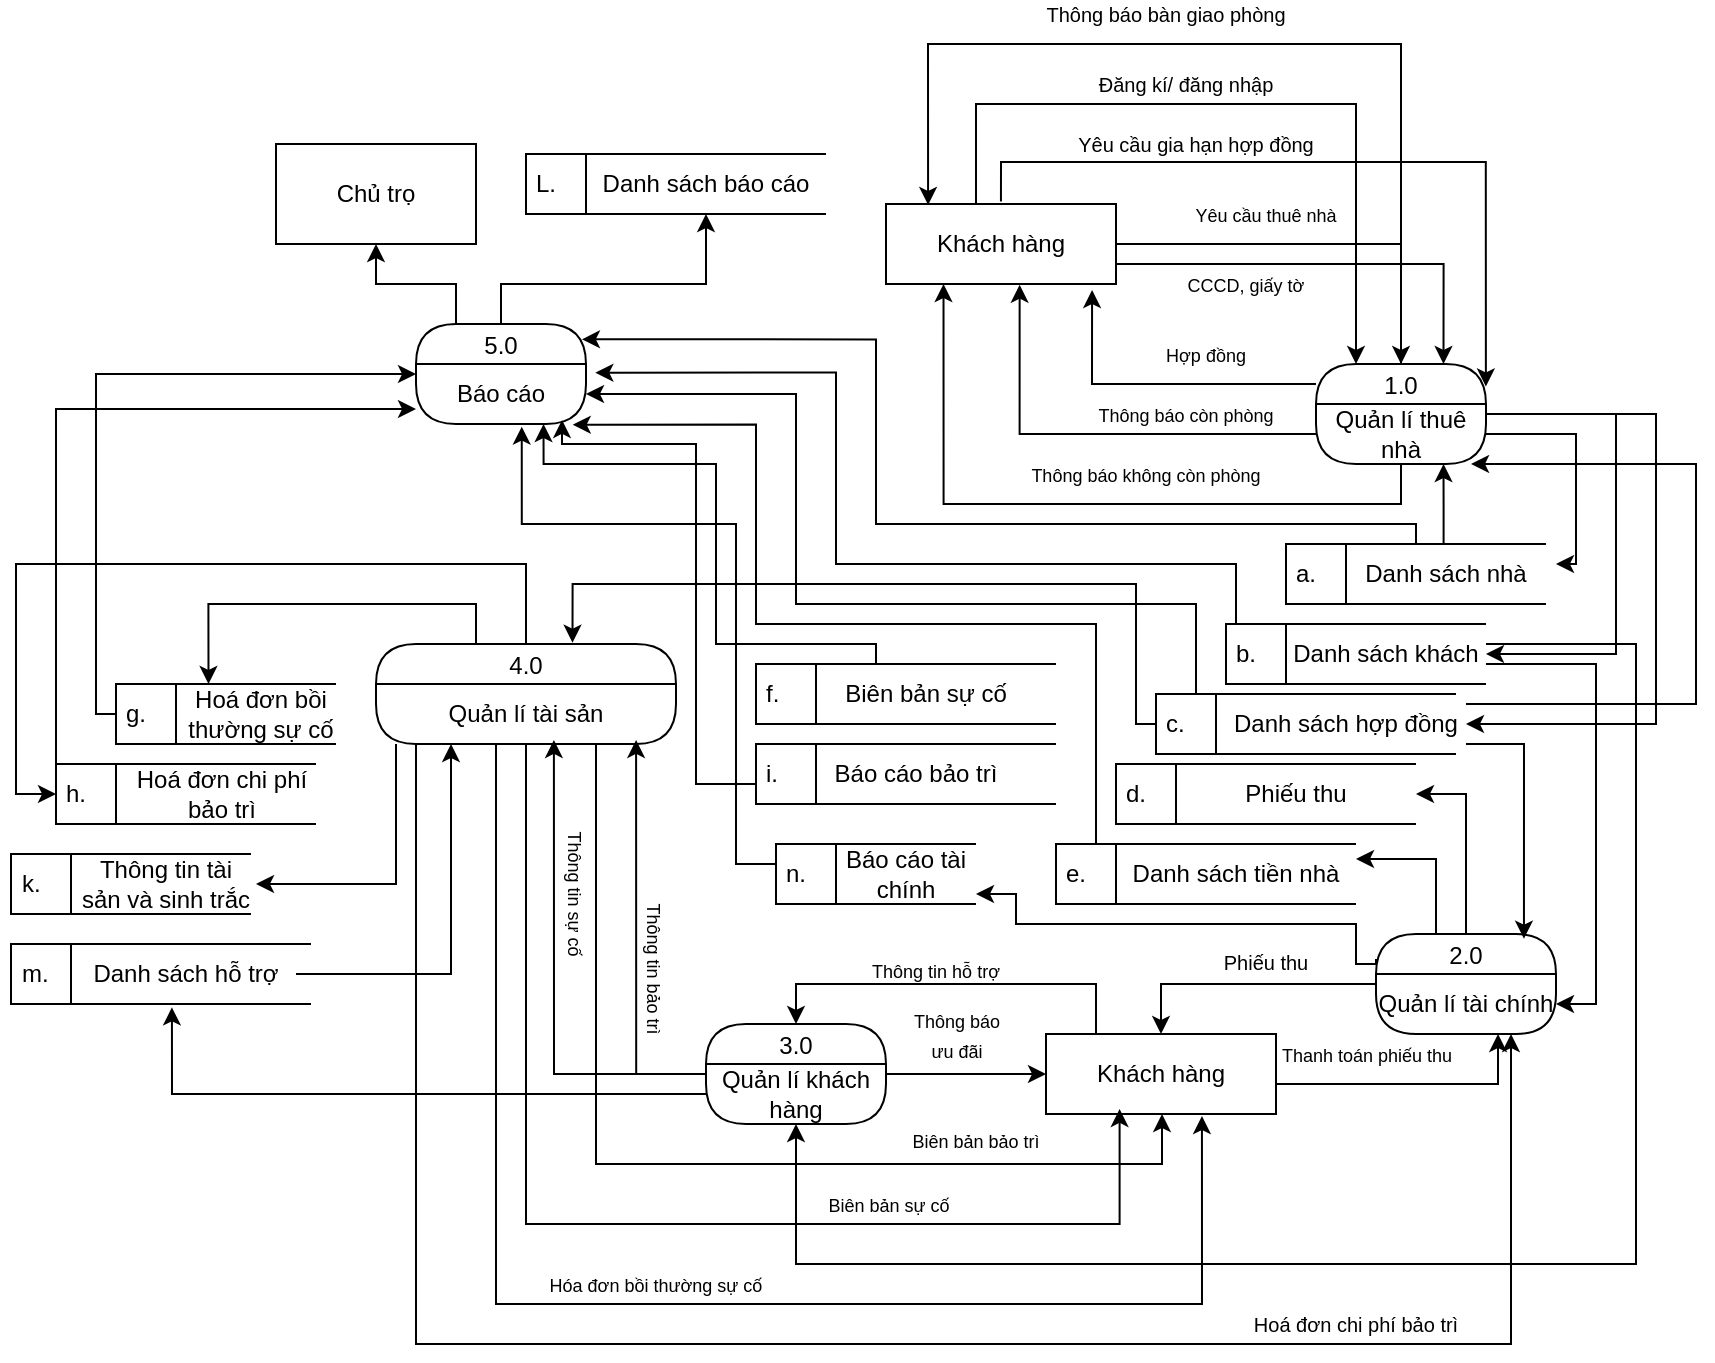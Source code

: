 <mxfile version="24.7.6">
  <diagram name="Page-1" id="V_YeHFoTBKTuIHgPI9a_">
    <mxGraphModel dx="1882" dy="501" grid="1" gridSize="10" guides="1" tooltips="1" connect="1" arrows="1" fold="1" page="1" pageScale="1" pageWidth="850" pageHeight="1100" math="0" shadow="0">
      <root>
        <mxCell id="0" />
        <mxCell id="1" parent="0" />
        <mxCell id="1aZD1OsogRXmvRE20P_B-30" style="edgeStyle=orthogonalEdgeStyle;rounded=0;orthogonalLoop=1;jettySize=auto;html=1;" parent="1" source="1aZD1OsogRXmvRE20P_B-1" target="1aZD1OsogRXmvRE20P_B-4" edge="1">
          <mxGeometry relative="1" as="geometry" />
        </mxCell>
        <mxCell id="1aZD1OsogRXmvRE20P_B-38" style="edgeStyle=orthogonalEdgeStyle;rounded=0;orthogonalLoop=1;jettySize=auto;html=1;entryX=0.75;entryY=0;entryDx=0;entryDy=0;" parent="1" source="1aZD1OsogRXmvRE20P_B-1" target="1aZD1OsogRXmvRE20P_B-4" edge="1">
          <mxGeometry relative="1" as="geometry">
            <Array as="points">
              <mxPoint x="644" y="270" />
            </Array>
          </mxGeometry>
        </mxCell>
        <mxCell id="yD9X1X1SuLmKjkcs-DvC-9" style="edgeStyle=orthogonalEdgeStyle;rounded=0;orthogonalLoop=1;jettySize=auto;html=1;entryX=1;entryY=0.25;entryDx=0;entryDy=0;" parent="1" edge="1">
          <mxGeometry relative="1" as="geometry">
            <mxPoint x="422.469" y="238.71" as="sourcePoint" />
            <mxPoint x="664.94" y="331.21" as="targetPoint" />
            <Array as="points">
              <mxPoint x="423" y="219" />
              <mxPoint x="665" y="219" />
            </Array>
          </mxGeometry>
        </mxCell>
        <mxCell id="Y49ICn9soL3mUIKn1PIk-4" style="edgeStyle=orthogonalEdgeStyle;rounded=0;orthogonalLoop=1;jettySize=auto;html=1;" parent="1" source="1aZD1OsogRXmvRE20P_B-1" target="1aZD1OsogRXmvRE20P_B-4" edge="1">
          <mxGeometry relative="1" as="geometry">
            <Array as="points">
              <mxPoint x="410" y="190" />
              <mxPoint x="600" y="190" />
            </Array>
          </mxGeometry>
        </mxCell>
        <mxCell id="1aZD1OsogRXmvRE20P_B-1" value="Khách hàng" style="rounded=0;whiteSpace=wrap;html=1;" parent="1" vertex="1">
          <mxGeometry x="365" y="240" width="115" height="40" as="geometry" />
        </mxCell>
        <mxCell id="1aZD1OsogRXmvRE20P_B-2" value="Chủ trọ" style="rounded=0;whiteSpace=wrap;html=1;" parent="1" vertex="1">
          <mxGeometry x="60" y="210" width="100" height="50" as="geometry" />
        </mxCell>
        <mxCell id="1aZD1OsogRXmvRE20P_B-56" style="edgeStyle=orthogonalEdgeStyle;rounded=0;orthogonalLoop=1;jettySize=auto;html=1;entryX=1;entryY=0.5;entryDx=0;entryDy=0;" parent="1" source="1aZD1OsogRXmvRE20P_B-4" target="1aZD1OsogRXmvRE20P_B-50" edge="1">
          <mxGeometry relative="1" as="geometry">
            <Array as="points">
              <mxPoint x="730" y="345" />
              <mxPoint x="730" y="465" />
            </Array>
          </mxGeometry>
        </mxCell>
        <mxCell id="1aZD1OsogRXmvRE20P_B-58" style="edgeStyle=orthogonalEdgeStyle;rounded=0;orthogonalLoop=1;jettySize=auto;html=1;entryX=1;entryY=0.5;entryDx=0;entryDy=0;" parent="1" source="1aZD1OsogRXmvRE20P_B-4" target="1aZD1OsogRXmvRE20P_B-52" edge="1">
          <mxGeometry relative="1" as="geometry">
            <Array as="points">
              <mxPoint x="750" y="345" />
              <mxPoint x="750" y="500" />
            </Array>
          </mxGeometry>
        </mxCell>
        <mxCell id="1aZD1OsogRXmvRE20P_B-4" value="1.0" style="swimlane;fontStyle=0;childLayout=stackLayout;horizontal=1;startSize=20;fillColor=#ffffff;horizontalStack=0;resizeParent=1;resizeParentMax=0;resizeLast=0;collapsible=0;marginBottom=0;swimlaneFillColor=#ffffff;rounded=1;glass=0;arcSize=50;" parent="1" vertex="1">
          <mxGeometry x="580" y="320" width="85" height="50" as="geometry" />
        </mxCell>
        <mxCell id="1aZD1OsogRXmvRE20P_B-12" value="Quản lí thuê nhà" style="text;html=1;align=center;verticalAlign=middle;whiteSpace=wrap;rounded=0;" parent="1aZD1OsogRXmvRE20P_B-4" vertex="1">
          <mxGeometry y="20" width="85" height="30" as="geometry" />
        </mxCell>
        <mxCell id="Y49ICn9soL3mUIKn1PIk-7" style="edgeStyle=orthogonalEdgeStyle;rounded=0;orthogonalLoop=1;jettySize=auto;html=1;entryX=0.75;entryY=1;entryDx=0;entryDy=0;" parent="1" source="1aZD1OsogRXmvRE20P_B-13" target="1aZD1OsogRXmvRE20P_B-24" edge="1">
          <mxGeometry relative="1" as="geometry">
            <Array as="points">
              <mxPoint x="130" y="810" />
              <mxPoint x="678" y="810" />
            </Array>
          </mxGeometry>
        </mxCell>
        <mxCell id="Y49ICn9soL3mUIKn1PIk-43" style="edgeStyle=orthogonalEdgeStyle;rounded=0;orthogonalLoop=1;jettySize=auto;html=1;entryX=0.25;entryY=0;entryDx=0;entryDy=0;" parent="1" source="1aZD1OsogRXmvRE20P_B-13" target="yD9X1X1SuLmKjkcs-DvC-13" edge="1">
          <mxGeometry relative="1" as="geometry">
            <Array as="points">
              <mxPoint x="160" y="440" />
              <mxPoint x="26" y="440" />
            </Array>
          </mxGeometry>
        </mxCell>
        <mxCell id="Y49ICn9soL3mUIKn1PIk-44" style="edgeStyle=orthogonalEdgeStyle;rounded=0;orthogonalLoop=1;jettySize=auto;html=1;entryX=0;entryY=0.5;entryDx=0;entryDy=0;" parent="1" source="1aZD1OsogRXmvRE20P_B-13" target="DDauoUN82rla9Vkt90J--4" edge="1">
          <mxGeometry relative="1" as="geometry">
            <Array as="points">
              <mxPoint x="185" y="420" />
              <mxPoint x="-70" y="420" />
              <mxPoint x="-70" y="535" />
            </Array>
          </mxGeometry>
        </mxCell>
        <mxCell id="1aZD1OsogRXmvRE20P_B-13" value="4.0" style="swimlane;fontStyle=0;childLayout=stackLayout;horizontal=1;startSize=20;fillColor=#ffffff;horizontalStack=0;resizeParent=1;resizeParentMax=0;resizeLast=0;collapsible=0;marginBottom=0;swimlaneFillColor=#ffffff;rounded=1;glass=0;arcSize=50;" parent="1" vertex="1">
          <mxGeometry x="110" y="460" width="150" height="50" as="geometry" />
        </mxCell>
        <mxCell id="1aZD1OsogRXmvRE20P_B-14" value="Quản lí tài sản" style="text;html=1;align=center;verticalAlign=middle;whiteSpace=wrap;rounded=0;" parent="1aZD1OsogRXmvRE20P_B-13" vertex="1">
          <mxGeometry y="20" width="150" height="30" as="geometry" />
        </mxCell>
        <mxCell id="1aZD1OsogRXmvRE20P_B-73" style="edgeStyle=orthogonalEdgeStyle;rounded=0;orthogonalLoop=1;jettySize=auto;html=1;entryX=0;entryY=0.5;entryDx=0;entryDy=0;" parent="1" source="1aZD1OsogRXmvRE20P_B-15" target="1aZD1OsogRXmvRE20P_B-60" edge="1">
          <mxGeometry relative="1" as="geometry">
            <mxPoint x="400" y="680" as="targetPoint" />
          </mxGeometry>
        </mxCell>
        <mxCell id="1aZD1OsogRXmvRE20P_B-15" value="3.0" style="swimlane;fontStyle=0;childLayout=stackLayout;horizontal=1;startSize=20;fillColor=#ffffff;horizontalStack=0;resizeParent=1;resizeParentMax=0;resizeLast=0;collapsible=0;marginBottom=0;swimlaneFillColor=#ffffff;rounded=1;glass=0;arcSize=50;" parent="1" vertex="1">
          <mxGeometry x="275" y="650" width="90" height="50" as="geometry" />
        </mxCell>
        <mxCell id="1aZD1OsogRXmvRE20P_B-17" value="Quản lí khách hàng" style="text;html=1;align=center;verticalAlign=middle;whiteSpace=wrap;rounded=0;" parent="1aZD1OsogRXmvRE20P_B-15" vertex="1">
          <mxGeometry y="20" width="90" height="30" as="geometry" />
        </mxCell>
        <mxCell id="1aZD1OsogRXmvRE20P_B-65" style="edgeStyle=orthogonalEdgeStyle;rounded=0;orthogonalLoop=1;jettySize=auto;html=1;entryX=1;entryY=0.5;entryDx=0;entryDy=0;" parent="1" source="1aZD1OsogRXmvRE20P_B-23" target="1aZD1OsogRXmvRE20P_B-54" edge="1">
          <mxGeometry relative="1" as="geometry" />
        </mxCell>
        <mxCell id="1aZD1OsogRXmvRE20P_B-66" style="edgeStyle=orthogonalEdgeStyle;rounded=0;orthogonalLoop=1;jettySize=auto;html=1;entryX=1;entryY=0.25;entryDx=0;entryDy=0;" parent="1" source="1aZD1OsogRXmvRE20P_B-23" target="1aZD1OsogRXmvRE20P_B-64" edge="1">
          <mxGeometry relative="1" as="geometry">
            <Array as="points">
              <mxPoint x="640" y="568" />
            </Array>
          </mxGeometry>
        </mxCell>
        <mxCell id="1aZD1OsogRXmvRE20P_B-68" style="edgeStyle=orthogonalEdgeStyle;rounded=0;orthogonalLoop=1;jettySize=auto;html=1;entryX=0.5;entryY=0;entryDx=0;entryDy=0;" parent="1" source="1aZD1OsogRXmvRE20P_B-23" target="1aZD1OsogRXmvRE20P_B-60" edge="1">
          <mxGeometry relative="1" as="geometry">
            <mxPoint x="510" y="630" as="targetPoint" />
          </mxGeometry>
        </mxCell>
        <mxCell id="Y49ICn9soL3mUIKn1PIk-48" style="edgeStyle=orthogonalEdgeStyle;rounded=0;orthogonalLoop=1;jettySize=auto;html=1;exitX=0;exitY=0.25;exitDx=0;exitDy=0;" parent="1" source="1aZD1OsogRXmvRE20P_B-23" target="Y49ICn9soL3mUIKn1PIk-2" edge="1">
          <mxGeometry relative="1" as="geometry">
            <Array as="points">
              <mxPoint x="610" y="620" />
              <mxPoint x="600" y="620" />
              <mxPoint x="600" y="600" />
              <mxPoint x="430" y="600" />
              <mxPoint x="430" y="585" />
            </Array>
          </mxGeometry>
        </mxCell>
        <mxCell id="1aZD1OsogRXmvRE20P_B-23" value="2.0" style="swimlane;fontStyle=0;childLayout=stackLayout;horizontal=1;startSize=20;fillColor=#ffffff;horizontalStack=0;resizeParent=1;resizeParentMax=0;resizeLast=0;collapsible=0;marginBottom=0;swimlaneFillColor=#ffffff;rounded=1;glass=0;arcSize=50;" parent="1" vertex="1">
          <mxGeometry x="610" y="605" width="90" height="50" as="geometry" />
        </mxCell>
        <mxCell id="1aZD1OsogRXmvRE20P_B-24" value="Quản lí tài chính" style="text;html=1;align=center;verticalAlign=middle;whiteSpace=wrap;rounded=0;" parent="1aZD1OsogRXmvRE20P_B-23" vertex="1">
          <mxGeometry y="20" width="90" height="30" as="geometry" />
        </mxCell>
        <mxCell id="1aZD1OsogRXmvRE20P_B-31" value="&lt;font style=&quot;font-size: 9px;&quot;&gt;Yêu cầu thuê nhà&lt;/font&gt;" style="text;html=1;align=center;verticalAlign=middle;whiteSpace=wrap;rounded=0;" parent="1" vertex="1">
          <mxGeometry x="510" y="240" width="90" height="10" as="geometry" />
        </mxCell>
        <mxCell id="1aZD1OsogRXmvRE20P_B-36" value="&lt;font style=&quot;font-size: 9px;&quot;&gt;Hợp đồng&lt;/font&gt;" style="text;html=1;align=center;verticalAlign=middle;whiteSpace=wrap;rounded=0;" parent="1" vertex="1">
          <mxGeometry x="480" y="310" width="90" height="10" as="geometry" />
        </mxCell>
        <mxCell id="1aZD1OsogRXmvRE20P_B-39" value="&lt;font style=&quot;font-size: 9px;&quot;&gt;CCCD, giấy tờ&lt;/font&gt;" style="text;html=1;align=center;verticalAlign=middle;whiteSpace=wrap;rounded=0;" parent="1" vertex="1">
          <mxGeometry x="500" y="270" width="90" height="20" as="geometry" />
        </mxCell>
        <mxCell id="1aZD1OsogRXmvRE20P_B-40" style="edgeStyle=orthogonalEdgeStyle;rounded=0;orthogonalLoop=1;jettySize=auto;html=1;entryX=0.581;entryY=1.009;entryDx=0;entryDy=0;entryPerimeter=0;" parent="1" source="1aZD1OsogRXmvRE20P_B-12" target="1aZD1OsogRXmvRE20P_B-1" edge="1">
          <mxGeometry relative="1" as="geometry" />
        </mxCell>
        <mxCell id="1aZD1OsogRXmvRE20P_B-42" value="&lt;font style=&quot;font-size: 9px;&quot;&gt;Thông báo còn phòng&lt;/font&gt;" style="text;html=1;align=center;verticalAlign=middle;whiteSpace=wrap;rounded=0;" parent="1" vertex="1">
          <mxGeometry x="470" y="340" width="90" height="10" as="geometry" />
        </mxCell>
        <mxCell id="1aZD1OsogRXmvRE20P_B-44" style="edgeStyle=orthogonalEdgeStyle;rounded=0;orthogonalLoop=1;jettySize=auto;html=1;entryX=0.25;entryY=1;entryDx=0;entryDy=0;" parent="1" source="1aZD1OsogRXmvRE20P_B-12" target="1aZD1OsogRXmvRE20P_B-1" edge="1">
          <mxGeometry relative="1" as="geometry">
            <Array as="points">
              <mxPoint x="623" y="390" />
              <mxPoint x="394" y="390" />
            </Array>
          </mxGeometry>
        </mxCell>
        <mxCell id="1aZD1OsogRXmvRE20P_B-45" value="&lt;font style=&quot;font-size: 9px;&quot;&gt;Thông báo không còn phòng&lt;/font&gt;" style="text;html=1;align=center;verticalAlign=middle;whiteSpace=wrap;rounded=0;" parent="1" vertex="1">
          <mxGeometry x="435" y="370" width="120" height="10" as="geometry" />
        </mxCell>
        <mxCell id="1aZD1OsogRXmvRE20P_B-47" value="a." style="html=1;dashed=0;whiteSpace=wrap;shape=mxgraph.dfd.dataStoreID;align=left;spacingLeft=3;points=[[0,0],[0.5,0],[1,0],[0,0.5],[1,0.5],[0,1],[0.5,1],[1,1]];" parent="1" vertex="1">
          <mxGeometry x="565" y="410" width="130" height="30" as="geometry" />
        </mxCell>
        <mxCell id="yD9X1X1SuLmKjkcs-DvC-8" style="edgeStyle=orthogonalEdgeStyle;rounded=0;orthogonalLoop=1;jettySize=auto;html=1;entryX=0.75;entryY=1;entryDx=0;entryDy=0;" parent="1" source="1aZD1OsogRXmvRE20P_B-48" target="1aZD1OsogRXmvRE20P_B-12" edge="1">
          <mxGeometry relative="1" as="geometry">
            <Array as="points">
              <mxPoint x="644" y="390" />
            </Array>
          </mxGeometry>
        </mxCell>
        <mxCell id="1aZD1OsogRXmvRE20P_B-48" value="Danh sách nhà" style="text;html=1;align=center;verticalAlign=middle;whiteSpace=wrap;rounded=0;" parent="1" vertex="1">
          <mxGeometry x="600" y="410" width="90" height="30" as="geometry" />
        </mxCell>
        <mxCell id="H8AvOMiR97W-gZ_kD2Oq-1" style="edgeStyle=orthogonalEdgeStyle;rounded=0;orthogonalLoop=1;jettySize=auto;html=1;" parent="1" source="1aZD1OsogRXmvRE20P_B-49" target="1aZD1OsogRXmvRE20P_B-15" edge="1">
          <mxGeometry relative="1" as="geometry">
            <Array as="points">
              <mxPoint x="740" y="460" />
              <mxPoint x="740" y="770" />
              <mxPoint x="320" y="770" />
            </Array>
          </mxGeometry>
        </mxCell>
        <mxCell id="1aZD1OsogRXmvRE20P_B-49" value="b." style="html=1;dashed=0;whiteSpace=wrap;shape=mxgraph.dfd.dataStoreID;align=left;spacingLeft=3;points=[[0,0],[0.5,0],[1,0],[0,0.5],[1,0.5],[0,1],[0.5,1],[1,1]];" parent="1" vertex="1">
          <mxGeometry x="535" y="450" width="130" height="30" as="geometry" />
        </mxCell>
        <mxCell id="1aZD1OsogRXmvRE20P_B-62" style="edgeStyle=orthogonalEdgeStyle;rounded=0;orthogonalLoop=1;jettySize=auto;html=1;entryX=1;entryY=0.5;entryDx=0;entryDy=0;" parent="1" source="1aZD1OsogRXmvRE20P_B-50" target="1aZD1OsogRXmvRE20P_B-24" edge="1">
          <mxGeometry relative="1" as="geometry">
            <Array as="points">
              <mxPoint x="720" y="470" />
              <mxPoint x="720" y="640" />
            </Array>
          </mxGeometry>
        </mxCell>
        <mxCell id="1aZD1OsogRXmvRE20P_B-50" value="Danh sách khách" style="text;html=1;align=center;verticalAlign=middle;whiteSpace=wrap;rounded=0;" parent="1" vertex="1">
          <mxGeometry x="565" y="450" width="100" height="30" as="geometry" />
        </mxCell>
        <mxCell id="1aZD1OsogRXmvRE20P_B-112" style="edgeStyle=orthogonalEdgeStyle;rounded=0;orthogonalLoop=1;jettySize=auto;html=1;entryX=1;entryY=0.5;entryDx=0;entryDy=0;" parent="1" source="1aZD1OsogRXmvRE20P_B-51" target="1aZD1OsogRXmvRE20P_B-103" edge="1">
          <mxGeometry relative="1" as="geometry">
            <Array as="points">
              <mxPoint x="520" y="440" />
              <mxPoint x="320" y="440" />
              <mxPoint x="320" y="335" />
            </Array>
          </mxGeometry>
        </mxCell>
        <mxCell id="1aZD1OsogRXmvRE20P_B-51" value="c." style="html=1;dashed=0;whiteSpace=wrap;shape=mxgraph.dfd.dataStoreID;align=left;spacingLeft=3;points=[[0,0],[0.5,0],[1,0],[0,0.5],[1,0.5],[0,1],[0.5,1],[1,1]];" parent="1" vertex="1">
          <mxGeometry x="500" y="485" width="150" height="30" as="geometry" />
        </mxCell>
        <mxCell id="yD9X1X1SuLmKjkcs-DvC-17" style="edgeStyle=orthogonalEdgeStyle;rounded=0;orthogonalLoop=1;jettySize=auto;html=1;entryX=0.912;entryY=1;entryDx=0;entryDy=0;entryPerimeter=0;" parent="1" source="1aZD1OsogRXmvRE20P_B-52" target="1aZD1OsogRXmvRE20P_B-12" edge="1">
          <mxGeometry relative="1" as="geometry">
            <Array as="points">
              <mxPoint x="770" y="490" />
              <mxPoint x="770" y="370" />
            </Array>
          </mxGeometry>
        </mxCell>
        <mxCell id="1aZD1OsogRXmvRE20P_B-52" value="Danh sách hợp đồng" style="text;html=1;align=center;verticalAlign=middle;whiteSpace=wrap;rounded=0;" parent="1" vertex="1">
          <mxGeometry x="535" y="485" width="120" height="30" as="geometry" />
        </mxCell>
        <mxCell id="1aZD1OsogRXmvRE20P_B-53" value="d." style="html=1;dashed=0;whiteSpace=wrap;shape=mxgraph.dfd.dataStoreID;align=left;spacingLeft=3;points=[[0,0],[0.5,0],[1,0],[0,0.5],[1,0.5],[0,1],[0.5,1],[1,1]];" parent="1" vertex="1">
          <mxGeometry x="480" y="520" width="150" height="30" as="geometry" />
        </mxCell>
        <mxCell id="1aZD1OsogRXmvRE20P_B-54" value="Phiếu thu" style="text;html=1;align=center;verticalAlign=middle;whiteSpace=wrap;rounded=0;" parent="1" vertex="1">
          <mxGeometry x="510" y="520" width="120" height="30" as="geometry" />
        </mxCell>
        <mxCell id="1aZD1OsogRXmvRE20P_B-55" style="edgeStyle=orthogonalEdgeStyle;rounded=0;orthogonalLoop=1;jettySize=auto;html=1;" parent="1" source="1aZD1OsogRXmvRE20P_B-12" edge="1">
          <mxGeometry relative="1" as="geometry">
            <mxPoint x="700" y="420" as="targetPoint" />
            <Array as="points">
              <mxPoint x="710" y="355" />
              <mxPoint x="710" y="420" />
            </Array>
          </mxGeometry>
        </mxCell>
        <mxCell id="1aZD1OsogRXmvRE20P_B-71" style="edgeStyle=orthogonalEdgeStyle;rounded=0;orthogonalLoop=1;jettySize=auto;html=1;entryX=0.678;entryY=1;entryDx=0;entryDy=0;entryPerimeter=0;" parent="1" source="1aZD1OsogRXmvRE20P_B-60" target="1aZD1OsogRXmvRE20P_B-24" edge="1">
          <mxGeometry relative="1" as="geometry">
            <mxPoint x="670" y="675" as="targetPoint" />
            <Array as="points">
              <mxPoint x="671" y="680" />
            </Array>
          </mxGeometry>
        </mxCell>
        <mxCell id="1aZD1OsogRXmvRE20P_B-76" style="edgeStyle=orthogonalEdgeStyle;rounded=0;orthogonalLoop=1;jettySize=auto;html=1;entryX=0.5;entryY=0;entryDx=0;entryDy=0;" parent="1" source="1aZD1OsogRXmvRE20P_B-60" target="1aZD1OsogRXmvRE20P_B-15" edge="1">
          <mxGeometry relative="1" as="geometry">
            <mxPoint x="390" y="620" as="targetPoint" />
            <Array as="points">
              <mxPoint x="470" y="630" />
              <mxPoint x="320" y="630" />
            </Array>
          </mxGeometry>
        </mxCell>
        <mxCell id="1aZD1OsogRXmvRE20P_B-60" value="Khách hàng" style="rounded=0;whiteSpace=wrap;html=1;" parent="1" vertex="1">
          <mxGeometry x="445" y="655" width="115" height="40" as="geometry" />
        </mxCell>
        <mxCell id="1aZD1OsogRXmvRE20P_B-63" value="e." style="html=1;dashed=0;whiteSpace=wrap;shape=mxgraph.dfd.dataStoreID;align=left;spacingLeft=3;points=[[0,0],[0.5,0],[1,0],[0,0.5],[1,0.5],[0,1],[0.5,1],[1,1]];" parent="1" vertex="1">
          <mxGeometry x="450" y="560" width="150" height="30" as="geometry" />
        </mxCell>
        <mxCell id="1aZD1OsogRXmvRE20P_B-64" value="Danh sách tiền nhà" style="text;html=1;align=center;verticalAlign=middle;whiteSpace=wrap;rounded=0;" parent="1" vertex="1">
          <mxGeometry x="480" y="560" width="120" height="30" as="geometry" />
        </mxCell>
        <mxCell id="1aZD1OsogRXmvRE20P_B-67" style="edgeStyle=orthogonalEdgeStyle;rounded=0;orthogonalLoop=1;jettySize=auto;html=1;entryX=0.822;entryY=0.047;entryDx=0;entryDy=0;entryPerimeter=0;" parent="1" source="1aZD1OsogRXmvRE20P_B-52" target="1aZD1OsogRXmvRE20P_B-23" edge="1">
          <mxGeometry relative="1" as="geometry">
            <Array as="points">
              <mxPoint x="684" y="510" />
            </Array>
          </mxGeometry>
        </mxCell>
        <mxCell id="1aZD1OsogRXmvRE20P_B-69" value="&lt;font style=&quot;font-size: 10px;&quot;&gt;Phiếu thu&lt;/font&gt;" style="text;html=1;align=center;verticalAlign=middle;whiteSpace=wrap;rounded=0;" parent="1" vertex="1">
          <mxGeometry x="525" y="607.5" width="60" height="22.5" as="geometry" />
        </mxCell>
        <mxCell id="1aZD1OsogRXmvRE20P_B-72" value="&lt;font style=&quot;font-size: 9px;&quot;&gt;Thanh toán phiếu thu&lt;/font&gt;" style="text;html=1;align=center;verticalAlign=middle;whiteSpace=wrap;rounded=0;" parent="1" vertex="1">
          <mxGeometry x="557.5" y="655" width="95" height="20" as="geometry" />
        </mxCell>
        <mxCell id="1aZD1OsogRXmvRE20P_B-74" value="&lt;font style=&quot;font-size: 9px;&quot;&gt;Thông báo ưu đãi&lt;/font&gt;" style="text;html=1;align=center;verticalAlign=middle;whiteSpace=wrap;rounded=0;" parent="1" vertex="1">
          <mxGeometry x="372.5" y="640" width="55" height="30" as="geometry" />
        </mxCell>
        <mxCell id="1aZD1OsogRXmvRE20P_B-77" value="&lt;font style=&quot;font-size: 9px;&quot;&gt;Thông tin hỗ trợ&lt;/font&gt;" style="text;html=1;align=center;verticalAlign=middle;whiteSpace=wrap;rounded=0;" parent="1" vertex="1">
          <mxGeometry x="330" y="610" width="120" height="25" as="geometry" />
        </mxCell>
        <mxCell id="1aZD1OsogRXmvRE20P_B-85" value="&lt;font style=&quot;font-size: 9px;&quot;&gt;Thông tin bảo trì&lt;/font&gt;" style="text;html=1;align=center;verticalAlign=middle;whiteSpace=wrap;rounded=0;rotation=90;" parent="1" vertex="1">
          <mxGeometry x="205" y="607.5" width="90" height="30" as="geometry" />
        </mxCell>
        <mxCell id="1aZD1OsogRXmvRE20P_B-87" style="edgeStyle=orthogonalEdgeStyle;rounded=0;orthogonalLoop=1;jettySize=auto;html=1;" parent="1" source="1aZD1OsogRXmvRE20P_B-14" target="1aZD1OsogRXmvRE20P_B-60" edge="1">
          <mxGeometry relative="1" as="geometry">
            <Array as="points">
              <mxPoint x="220" y="720" />
              <mxPoint x="503" y="720" />
            </Array>
          </mxGeometry>
        </mxCell>
        <mxCell id="1aZD1OsogRXmvRE20P_B-88" value="&lt;font style=&quot;font-size: 9px;&quot;&gt;Biên bản bảo trì&lt;/font&gt;" style="text;html=1;align=center;verticalAlign=middle;whiteSpace=wrap;rounded=0;" parent="1" vertex="1">
          <mxGeometry x="360" y="700" width="100" height="15" as="geometry" />
        </mxCell>
        <mxCell id="1aZD1OsogRXmvRE20P_B-90" value="&lt;font style=&quot;font-size: 9px;&quot;&gt;Thông tin sự cố&lt;/font&gt;" style="text;html=1;align=center;verticalAlign=middle;whiteSpace=wrap;rounded=0;rotation=90;" parent="1" vertex="1">
          <mxGeometry x="170" y="575" width="80" height="20" as="geometry" />
        </mxCell>
        <mxCell id="1aZD1OsogRXmvRE20P_B-92" value="&lt;font style=&quot;font-size: 9px;&quot;&gt;Biên bản sự cố&lt;/font&gt;" style="text;html=1;align=center;verticalAlign=middle;whiteSpace=wrap;rounded=0;" parent="1" vertex="1">
          <mxGeometry x="320" y="730" width="92.5" height="20" as="geometry" />
        </mxCell>
        <mxCell id="1aZD1OsogRXmvRE20P_B-94" value="&lt;font style=&quot;font-size: 9px;&quot;&gt;Hóa đơn bồi thường sự cố&lt;/font&gt;" style="text;html=1;align=center;verticalAlign=middle;whiteSpace=wrap;rounded=0;" parent="1" vertex="1">
          <mxGeometry x="190" y="770" width="120" height="20" as="geometry" />
        </mxCell>
        <mxCell id="1aZD1OsogRXmvRE20P_B-95" value="f." style="html=1;dashed=0;whiteSpace=wrap;shape=mxgraph.dfd.dataStoreID;align=left;spacingLeft=3;points=[[0,0],[0.5,0],[1,0],[0,0.5],[1,0.5],[0,1],[0.5,1],[1,1]];" parent="1" vertex="1">
          <mxGeometry x="300" y="470" width="150" height="30" as="geometry" />
        </mxCell>
        <mxCell id="1aZD1OsogRXmvRE20P_B-114" style="edgeStyle=orthogonalEdgeStyle;rounded=0;orthogonalLoop=1;jettySize=auto;html=1;entryX=0.75;entryY=1;entryDx=0;entryDy=0;" parent="1" source="1aZD1OsogRXmvRE20P_B-96" target="1aZD1OsogRXmvRE20P_B-103" edge="1">
          <mxGeometry relative="1" as="geometry">
            <Array as="points">
              <mxPoint x="360" y="460" />
              <mxPoint x="280" y="460" />
              <mxPoint x="280" y="370" />
              <mxPoint x="194" y="370" />
            </Array>
          </mxGeometry>
        </mxCell>
        <mxCell id="1aZD1OsogRXmvRE20P_B-96" value="Biên bản sự cố" style="text;html=1;align=center;verticalAlign=middle;whiteSpace=wrap;rounded=0;" parent="1" vertex="1">
          <mxGeometry x="325" y="470" width="120" height="30" as="geometry" />
        </mxCell>
        <mxCell id="yD9X1X1SuLmKjkcs-DvC-6" style="edgeStyle=orthogonalEdgeStyle;rounded=0;orthogonalLoop=1;jettySize=auto;html=1;entryX=0.5;entryY=1;entryDx=0;entryDy=0;" parent="1" source="1aZD1OsogRXmvRE20P_B-102" target="1aZD1OsogRXmvRE20P_B-116" edge="1">
          <mxGeometry relative="1" as="geometry">
            <Array as="points">
              <mxPoint x="173" y="280" />
              <mxPoint x="275" y="280" />
            </Array>
          </mxGeometry>
        </mxCell>
        <mxCell id="0kfnK0S1R64oep1nQxYQ-11" style="edgeStyle=orthogonalEdgeStyle;rounded=0;orthogonalLoop=1;jettySize=auto;html=1;entryX=0.5;entryY=1;entryDx=0;entryDy=0;" parent="1" source="1aZD1OsogRXmvRE20P_B-102" target="1aZD1OsogRXmvRE20P_B-2" edge="1">
          <mxGeometry relative="1" as="geometry">
            <Array as="points">
              <mxPoint x="150" y="280" />
              <mxPoint x="110" y="280" />
            </Array>
          </mxGeometry>
        </mxCell>
        <mxCell id="1aZD1OsogRXmvRE20P_B-102" value="5.0" style="swimlane;fontStyle=0;childLayout=stackLayout;horizontal=1;startSize=20;fillColor=#ffffff;horizontalStack=0;resizeParent=1;resizeParentMax=0;resizeLast=0;collapsible=0;marginBottom=0;swimlaneFillColor=#ffffff;rounded=1;glass=0;arcSize=50;" parent="1" vertex="1">
          <mxGeometry x="130" y="300" width="85" height="50" as="geometry" />
        </mxCell>
        <mxCell id="1aZD1OsogRXmvRE20P_B-103" value="Báo cáo" style="text;html=1;align=center;verticalAlign=middle;whiteSpace=wrap;rounded=0;" parent="1aZD1OsogRXmvRE20P_B-102" vertex="1">
          <mxGeometry y="20" width="85" height="30" as="geometry" />
        </mxCell>
        <mxCell id="1aZD1OsogRXmvRE20P_B-110" style="edgeStyle=orthogonalEdgeStyle;rounded=0;orthogonalLoop=1;jettySize=auto;html=1;entryX=0.976;entryY=0.153;entryDx=0;entryDy=0;entryPerimeter=0;" parent="1" source="1aZD1OsogRXmvRE20P_B-47" target="1aZD1OsogRXmvRE20P_B-102" edge="1">
          <mxGeometry relative="1" as="geometry">
            <Array as="points">
              <mxPoint x="630" y="400" />
              <mxPoint x="360" y="400" />
              <mxPoint x="360" y="308" />
            </Array>
          </mxGeometry>
        </mxCell>
        <mxCell id="1aZD1OsogRXmvRE20P_B-111" style="edgeStyle=orthogonalEdgeStyle;rounded=0;orthogonalLoop=1;jettySize=auto;html=1;entryX=1.055;entryY=0.144;entryDx=0;entryDy=0;entryPerimeter=0;" parent="1" source="1aZD1OsogRXmvRE20P_B-49" target="1aZD1OsogRXmvRE20P_B-103" edge="1">
          <mxGeometry relative="1" as="geometry">
            <Array as="points">
              <mxPoint x="540" y="420" />
              <mxPoint x="340" y="420" />
              <mxPoint x="340" y="324" />
            </Array>
          </mxGeometry>
        </mxCell>
        <mxCell id="1aZD1OsogRXmvRE20P_B-113" style="edgeStyle=orthogonalEdgeStyle;rounded=0;orthogonalLoop=1;jettySize=auto;html=1;entryX=0.922;entryY=1.011;entryDx=0;entryDy=0;entryPerimeter=0;" parent="1" source="1aZD1OsogRXmvRE20P_B-63" target="1aZD1OsogRXmvRE20P_B-103" edge="1">
          <mxGeometry relative="1" as="geometry">
            <Array as="points">
              <mxPoint x="470" y="450" />
              <mxPoint x="300" y="450" />
              <mxPoint x="300" y="350" />
            </Array>
          </mxGeometry>
        </mxCell>
        <mxCell id="1aZD1OsogRXmvRE20P_B-115" value="L." style="html=1;dashed=0;whiteSpace=wrap;shape=mxgraph.dfd.dataStoreID;align=left;spacingLeft=3;points=[[0,0],[0.5,0],[1,0],[0,0.5],[1,0.5],[0,1],[0.5,1],[1,1]];" parent="1" vertex="1">
          <mxGeometry x="185" y="215" width="150" height="30" as="geometry" />
        </mxCell>
        <mxCell id="1aZD1OsogRXmvRE20P_B-116" value="Danh sách báo cáo" style="text;html=1;align=center;verticalAlign=middle;whiteSpace=wrap;rounded=0;" parent="1" vertex="1">
          <mxGeometry x="220" y="215" width="110" height="30" as="geometry" />
        </mxCell>
        <mxCell id="yD9X1X1SuLmKjkcs-DvC-3" style="edgeStyle=orthogonalEdgeStyle;rounded=0;orthogonalLoop=1;jettySize=auto;html=1;entryX=0.896;entryY=1.075;entryDx=0;entryDy=0;entryPerimeter=0;" parent="1" source="1aZD1OsogRXmvRE20P_B-4" target="1aZD1OsogRXmvRE20P_B-1" edge="1">
          <mxGeometry relative="1" as="geometry">
            <Array as="points">
              <mxPoint x="468" y="330" />
            </Array>
          </mxGeometry>
        </mxCell>
        <mxCell id="yD9X1X1SuLmKjkcs-DvC-10" value="&lt;font style=&quot;font-size: 10px;&quot;&gt;Yêu cầu gia hạn hợp đồng&lt;/font&gt;" style="text;html=1;align=center;verticalAlign=middle;whiteSpace=wrap;rounded=0;" parent="1" vertex="1">
          <mxGeometry x="460" y="205" width="120" height="10" as="geometry" />
        </mxCell>
        <mxCell id="Y49ICn9soL3mUIKn1PIk-50" style="edgeStyle=orthogonalEdgeStyle;rounded=0;orthogonalLoop=1;jettySize=auto;html=1;entryX=0;entryY=0.5;entryDx=0;entryDy=0;" parent="1" source="yD9X1X1SuLmKjkcs-DvC-12" target="1aZD1OsogRXmvRE20P_B-102" edge="1">
          <mxGeometry relative="1" as="geometry">
            <Array as="points">
              <mxPoint x="-30" y="495" />
              <mxPoint x="-30" y="325" />
            </Array>
          </mxGeometry>
        </mxCell>
        <mxCell id="yD9X1X1SuLmKjkcs-DvC-12" value="g." style="html=1;dashed=0;whiteSpace=wrap;shape=mxgraph.dfd.dataStoreID;align=left;spacingLeft=3;points=[[0,0],[0.5,0],[1,0],[0,0.5],[1,0.5],[0,1],[0.5,1],[1,1]];" parent="1" vertex="1">
          <mxGeometry x="-20" y="480" width="110" height="30" as="geometry" />
        </mxCell>
        <mxCell id="yD9X1X1SuLmKjkcs-DvC-13" value="Hoá đơn bồi thường sự cố" style="text;html=1;align=center;verticalAlign=middle;whiteSpace=wrap;rounded=0;" parent="1" vertex="1">
          <mxGeometry y="480" width="105" height="30" as="geometry" />
        </mxCell>
        <mxCell id="DDauoUN82rla9Vkt90J--3" value="&lt;font size=&quot;1&quot;&gt;Hoá đơn chi phí bảo trì&lt;/font&gt;" style="text;html=1;align=center;verticalAlign=middle;whiteSpace=wrap;rounded=0;" parent="1" vertex="1">
          <mxGeometry x="540" y="790" width="120" height="20" as="geometry" />
        </mxCell>
        <mxCell id="Y49ICn9soL3mUIKn1PIk-51" style="edgeStyle=orthogonalEdgeStyle;rounded=0;orthogonalLoop=1;jettySize=auto;html=1;entryX=0;entryY=0.75;entryDx=0;entryDy=0;" parent="1" source="DDauoUN82rla9Vkt90J--4" target="1aZD1OsogRXmvRE20P_B-103" edge="1">
          <mxGeometry relative="1" as="geometry">
            <Array as="points">
              <mxPoint x="-50" y="343" />
            </Array>
          </mxGeometry>
        </mxCell>
        <mxCell id="DDauoUN82rla9Vkt90J--4" value="h." style="html=1;dashed=0;whiteSpace=wrap;shape=mxgraph.dfd.dataStoreID;align=left;spacingLeft=3;points=[[0,0],[0.5,0],[1,0],[0,0.5],[1,0.5],[0,1],[0.5,1],[1,1]];" parent="1" vertex="1">
          <mxGeometry x="-50" y="520" width="130" height="30" as="geometry" />
        </mxCell>
        <mxCell id="DDauoUN82rla9Vkt90J--7" value="Hoá đơn chi phí bảo trì" style="text;html=1;align=center;verticalAlign=middle;whiteSpace=wrap;rounded=0;" parent="1" vertex="1">
          <mxGeometry x="-12.5" y="520" width="90" height="30" as="geometry" />
        </mxCell>
        <mxCell id="H8AvOMiR97W-gZ_kD2Oq-5" value="i." style="html=1;dashed=0;whiteSpace=wrap;shape=mxgraph.dfd.dataStoreID;align=left;spacingLeft=3;points=[[0,0],[0.5,0],[1,0],[0,0.5],[1,0.5],[0,1],[0.5,1],[1,1]];" parent="1" vertex="1">
          <mxGeometry x="300" y="510" width="150" height="30" as="geometry" />
        </mxCell>
        <mxCell id="H8AvOMiR97W-gZ_kD2Oq-6" value="Báo cáo bảo trì" style="text;html=1;align=center;verticalAlign=middle;whiteSpace=wrap;rounded=0;" parent="1" vertex="1">
          <mxGeometry x="320" y="510" width="120" height="30" as="geometry" />
        </mxCell>
        <mxCell id="H8AvOMiR97W-gZ_kD2Oq-12" value="k." style="html=1;dashed=0;whiteSpace=wrap;shape=mxgraph.dfd.dataStoreID;align=left;spacingLeft=3;points=[[0,0],[0.5,0],[1,0],[0,0.5],[1,0.5],[0,1],[0.5,1],[1,1]];" parent="1" vertex="1">
          <mxGeometry x="-72.5" y="565" width="120" height="30" as="geometry" />
        </mxCell>
        <mxCell id="H8AvOMiR97W-gZ_kD2Oq-13" value="Thông tin tài sản và sinh trắc" style="text;html=1;align=center;verticalAlign=middle;whiteSpace=wrap;rounded=0;" parent="1" vertex="1">
          <mxGeometry x="-40" y="565" width="90" height="30" as="geometry" />
        </mxCell>
        <mxCell id="0kfnK0S1R64oep1nQxYQ-2" value="m." style="html=1;dashed=0;whiteSpace=wrap;shape=mxgraph.dfd.dataStoreID;align=left;spacingLeft=3;points=[[0,0],[0.5,0],[1,0],[0,0.5],[1,0.5],[0,1],[0.5,1],[1,1]];" parent="1" vertex="1">
          <mxGeometry x="-72.5" y="610" width="150" height="30" as="geometry" />
        </mxCell>
        <mxCell id="0kfnK0S1R64oep1nQxYQ-9" style="edgeStyle=orthogonalEdgeStyle;rounded=0;orthogonalLoop=1;jettySize=auto;html=1;entryX=0.25;entryY=1;entryDx=0;entryDy=0;" parent="1" source="0kfnK0S1R64oep1nQxYQ-4" target="1aZD1OsogRXmvRE20P_B-14" edge="1">
          <mxGeometry relative="1" as="geometry" />
        </mxCell>
        <mxCell id="0kfnK0S1R64oep1nQxYQ-4" value="Danh sách hỗ trợ" style="text;html=1;align=center;verticalAlign=middle;whiteSpace=wrap;rounded=0;" parent="1" vertex="1">
          <mxGeometry x="-40" y="612.5" width="110" height="25" as="geometry" />
        </mxCell>
        <mxCell id="Y49ICn9soL3mUIKn1PIk-1" value="n." style="html=1;dashed=0;whiteSpace=wrap;shape=mxgraph.dfd.dataStoreID;align=left;spacingLeft=3;points=[[0,0],[0.5,0],[1,0],[0,0.5],[1,0.5],[0,1],[0.5,1],[1,1]];" parent="1" vertex="1">
          <mxGeometry x="310" y="560" width="100" height="30" as="geometry" />
        </mxCell>
        <mxCell id="Y49ICn9soL3mUIKn1PIk-2" value="Báo cáo tài chính" style="text;html=1;align=center;verticalAlign=middle;whiteSpace=wrap;rounded=0;" parent="1" vertex="1">
          <mxGeometry x="340" y="560" width="70" height="30" as="geometry" />
        </mxCell>
        <mxCell id="Y49ICn9soL3mUIKn1PIk-6" value="&lt;font size=&quot;1&quot;&gt;Đăng kí/ đăng nhập&lt;/font&gt;" style="text;html=1;align=center;verticalAlign=middle;whiteSpace=wrap;rounded=0;" parent="1" vertex="1">
          <mxGeometry x="460" y="170" width="110" height="20" as="geometry" />
        </mxCell>
        <mxCell id="Y49ICn9soL3mUIKn1PIk-17" style="edgeStyle=orthogonalEdgeStyle;rounded=0;orthogonalLoop=1;jettySize=auto;html=1;entryX=0.867;entryY=0.933;entryDx=0;entryDy=0;entryPerimeter=0;" parent="1" source="1aZD1OsogRXmvRE20P_B-15" target="1aZD1OsogRXmvRE20P_B-14" edge="1">
          <mxGeometry relative="1" as="geometry" />
        </mxCell>
        <mxCell id="Y49ICn9soL3mUIKn1PIk-19" style="edgeStyle=orthogonalEdgeStyle;rounded=0;orthogonalLoop=1;jettySize=auto;html=1;entryX=0.593;entryY=0.933;entryDx=0;entryDy=0;entryPerimeter=0;" parent="1" source="1aZD1OsogRXmvRE20P_B-15" target="1aZD1OsogRXmvRE20P_B-14" edge="1">
          <mxGeometry relative="1" as="geometry" />
        </mxCell>
        <mxCell id="Y49ICn9soL3mUIKn1PIk-21" style="edgeStyle=orthogonalEdgeStyle;rounded=0;orthogonalLoop=1;jettySize=auto;html=1;entryX=0.32;entryY=0.937;entryDx=0;entryDy=0;entryPerimeter=0;" parent="1" source="1aZD1OsogRXmvRE20P_B-13" target="1aZD1OsogRXmvRE20P_B-60" edge="1">
          <mxGeometry relative="1" as="geometry">
            <Array as="points">
              <mxPoint x="185" y="750" />
              <mxPoint x="482" y="750" />
            </Array>
          </mxGeometry>
        </mxCell>
        <mxCell id="Y49ICn9soL3mUIKn1PIk-23" style="edgeStyle=orthogonalEdgeStyle;rounded=0;orthogonalLoop=1;jettySize=auto;html=1;entryX=0.678;entryY=1.025;entryDx=0;entryDy=0;entryPerimeter=0;" parent="1" source="1aZD1OsogRXmvRE20P_B-13" target="1aZD1OsogRXmvRE20P_B-60" edge="1">
          <mxGeometry relative="1" as="geometry">
            <Array as="points">
              <mxPoint x="170" y="790" />
              <mxPoint x="523" y="790" />
            </Array>
          </mxGeometry>
        </mxCell>
        <mxCell id="Y49ICn9soL3mUIKn1PIk-28" style="edgeStyle=orthogonalEdgeStyle;rounded=0;orthogonalLoop=1;jettySize=auto;html=1;entryX=0.436;entryY=1.167;entryDx=0;entryDy=0;entryPerimeter=0;" parent="1" source="1aZD1OsogRXmvRE20P_B-17" target="0kfnK0S1R64oep1nQxYQ-4" edge="1">
          <mxGeometry relative="1" as="geometry" />
        </mxCell>
        <mxCell id="Y49ICn9soL3mUIKn1PIk-33" style="edgeStyle=orthogonalEdgeStyle;rounded=0;orthogonalLoop=1;jettySize=auto;html=1;entryX=0.859;entryY=0.933;entryDx=0;entryDy=0;entryPerimeter=0;" parent="1" source="H8AvOMiR97W-gZ_kD2Oq-5" target="1aZD1OsogRXmvRE20P_B-103" edge="1">
          <mxGeometry relative="1" as="geometry">
            <Array as="points">
              <mxPoint x="270" y="530" />
              <mxPoint x="270" y="360" />
              <mxPoint x="203" y="360" />
            </Array>
          </mxGeometry>
        </mxCell>
        <mxCell id="Y49ICn9soL3mUIKn1PIk-47" style="edgeStyle=orthogonalEdgeStyle;rounded=0;orthogonalLoop=1;jettySize=auto;html=1;entryX=1;entryY=0.5;entryDx=0;entryDy=0;" parent="1" source="1aZD1OsogRXmvRE20P_B-14" target="H8AvOMiR97W-gZ_kD2Oq-13" edge="1">
          <mxGeometry relative="1" as="geometry">
            <Array as="points">
              <mxPoint x="120" y="580" />
            </Array>
          </mxGeometry>
        </mxCell>
        <mxCell id="Y49ICn9soL3mUIKn1PIk-49" style="edgeStyle=orthogonalEdgeStyle;rounded=0;orthogonalLoop=1;jettySize=auto;html=1;entryX=0.622;entryY=1.044;entryDx=0;entryDy=0;entryPerimeter=0;" parent="1" source="Y49ICn9soL3mUIKn1PIk-1" target="1aZD1OsogRXmvRE20P_B-103" edge="1">
          <mxGeometry relative="1" as="geometry">
            <Array as="points">
              <mxPoint x="290" y="570" />
              <mxPoint x="290" y="400" />
              <mxPoint x="183" y="400" />
            </Array>
          </mxGeometry>
        </mxCell>
        <mxCell id="3M7xHx_zlp96Qyg7Rr_j-1" style="edgeStyle=orthogonalEdgeStyle;rounded=0;orthogonalLoop=1;jettySize=auto;html=1;entryX=0.655;entryY=-0.013;entryDx=0;entryDy=0;entryPerimeter=0;" edge="1" parent="1" source="1aZD1OsogRXmvRE20P_B-51" target="1aZD1OsogRXmvRE20P_B-13">
          <mxGeometry relative="1" as="geometry">
            <Array as="points">
              <mxPoint x="490" y="500" />
              <mxPoint x="490" y="430" />
              <mxPoint x="208" y="430" />
            </Array>
          </mxGeometry>
        </mxCell>
        <mxCell id="3M7xHx_zlp96Qyg7Rr_j-2" style="edgeStyle=orthogonalEdgeStyle;rounded=0;orthogonalLoop=1;jettySize=auto;html=1;entryX=0.183;entryY=0.011;entryDx=0;entryDy=0;entryPerimeter=0;" edge="1" parent="1" source="1aZD1OsogRXmvRE20P_B-4" target="1aZD1OsogRXmvRE20P_B-1">
          <mxGeometry relative="1" as="geometry">
            <Array as="points">
              <mxPoint x="623" y="160" />
              <mxPoint x="386" y="160" />
            </Array>
          </mxGeometry>
        </mxCell>
        <mxCell id="3M7xHx_zlp96Qyg7Rr_j-3" value="&lt;font size=&quot;1&quot;&gt;Thông báo bàn giao phòng&lt;/font&gt;" style="text;html=1;align=center;verticalAlign=middle;whiteSpace=wrap;rounded=0;" vertex="1" parent="1">
          <mxGeometry x="440" y="140" width="130" height="10" as="geometry" />
        </mxCell>
      </root>
    </mxGraphModel>
  </diagram>
</mxfile>
